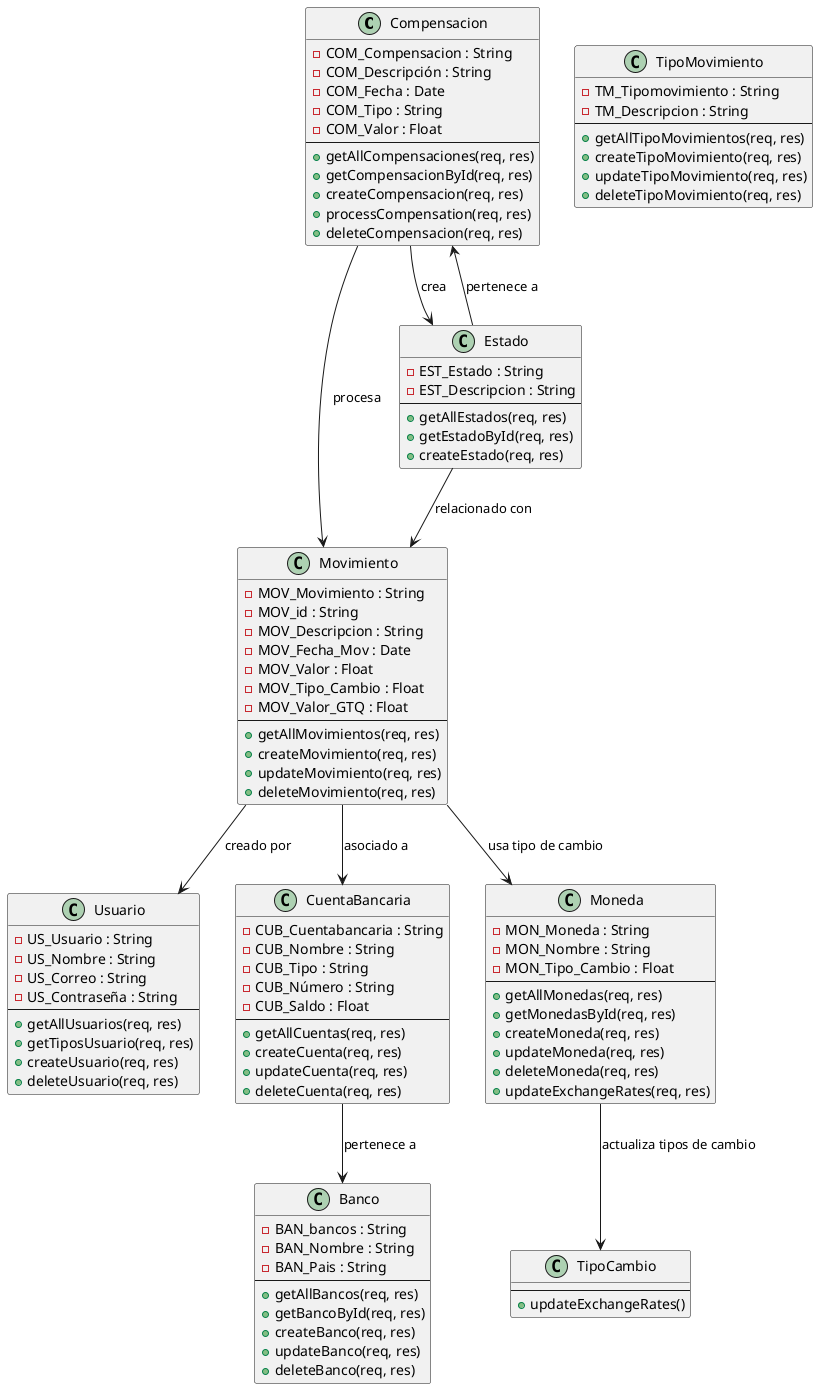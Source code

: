 @startuml
' Diagrama de clases UML para el backend completo (sin detalles de base de datos)

' Clases combinadas (entidades y controladores)
class Compensacion {
    - COM_Compensacion : String
    - COM_Descripción : String
    - COM_Fecha : Date
    - COM_Tipo : String
    - COM_Valor : Float
    --
    + getAllCompensaciones(req, res)
    + getCompensacionById(req, res)
    + createCompensacion(req, res)
    + processCompensation(req, res)
    + deleteCompensacion(req, res)
}

class Movimiento {
    - MOV_Movimiento : String
    - MOV_id : String
    - MOV_Descripcion : String
    - MOV_Fecha_Mov : Date
    - MOV_Valor : Float
    - MOV_Tipo_Cambio : Float
    - MOV_Valor_GTQ : Float
    --
    + getAllMovimientos(req, res)
    + createMovimiento(req, res)
    + updateMovimiento(req, res)
    + deleteMovimiento(req, res)
}

class Usuario {
    - US_Usuario : String
    - US_Nombre : String
    - US_Correo : String
    - US_Contraseña : String
    --
    + getAllUsuarios(req, res)
    + getTiposUsuario(req, res)
    + createUsuario(req, res)
    + deleteUsuario(req, res)
}

class TipoMovimiento {
    - TM_Tipomovimiento : String
    - TM_Descripcion : String
    --
    + getAllTipoMovimientos(req, res)
    + createTipoMovimiento(req, res)
    + updateTipoMovimiento(req, res)
    + deleteTipoMovimiento(req, res)
}

class CuentaBancaria {
    - CUB_Cuentabancaria : String
    - CUB_Nombre : String
    - CUB_Tipo : String
    - CUB_Número : String
    - CUB_Saldo : Float
    --
    + getAllCuentas(req, res)
    + createCuenta(req, res)
    + updateCuenta(req, res)
    + deleteCuenta(req, res)
}

class Banco {
    - BAN_bancos : String
    - BAN_Nombre : String
    - BAN_Pais : String
    --
    + getAllBancos(req, res)
    + getBancoById(req, res)
    + createBanco(req, res)
    + updateBanco(req, res)
    + deleteBanco(req, res)
}

class Estado {
    - EST_Estado : String
    - EST_Descripcion : String
    --
    + getAllEstados(req, res)
    + getEstadoById(req, res)
    + createEstado(req, res)
}

class Moneda {
    - MON_Moneda : String
    - MON_Nombre : String
    - MON_Tipo_Cambio : Float
    --
    + getAllMonedas(req, res)
    + getMonedasById(req, res)
    + createMoneda(req, res)
    + updateMoneda(req, res)
    + deleteMoneda(req, res)
    + updateExchangeRates(req, res)
}

class TipoCambio {
    --
    + updateExchangeRates()
}

' Relaciones entre clases
Compensacion --> Movimiento : "procesa"
Compensacion --> Estado : "crea"
Movimiento --> Usuario : "creado por"
Movimiento --> Moneda : "usa tipo de cambio"
Movimiento --> CuentaBancaria : "asociado a"
Estado --> Movimiento : "relacionado con"
Estado --> Compensacion : "pertenece a"
CuentaBancaria --> Banco : "pertenece a"
Moneda --> TipoCambio : "actualiza tipos de cambio"

@enduml